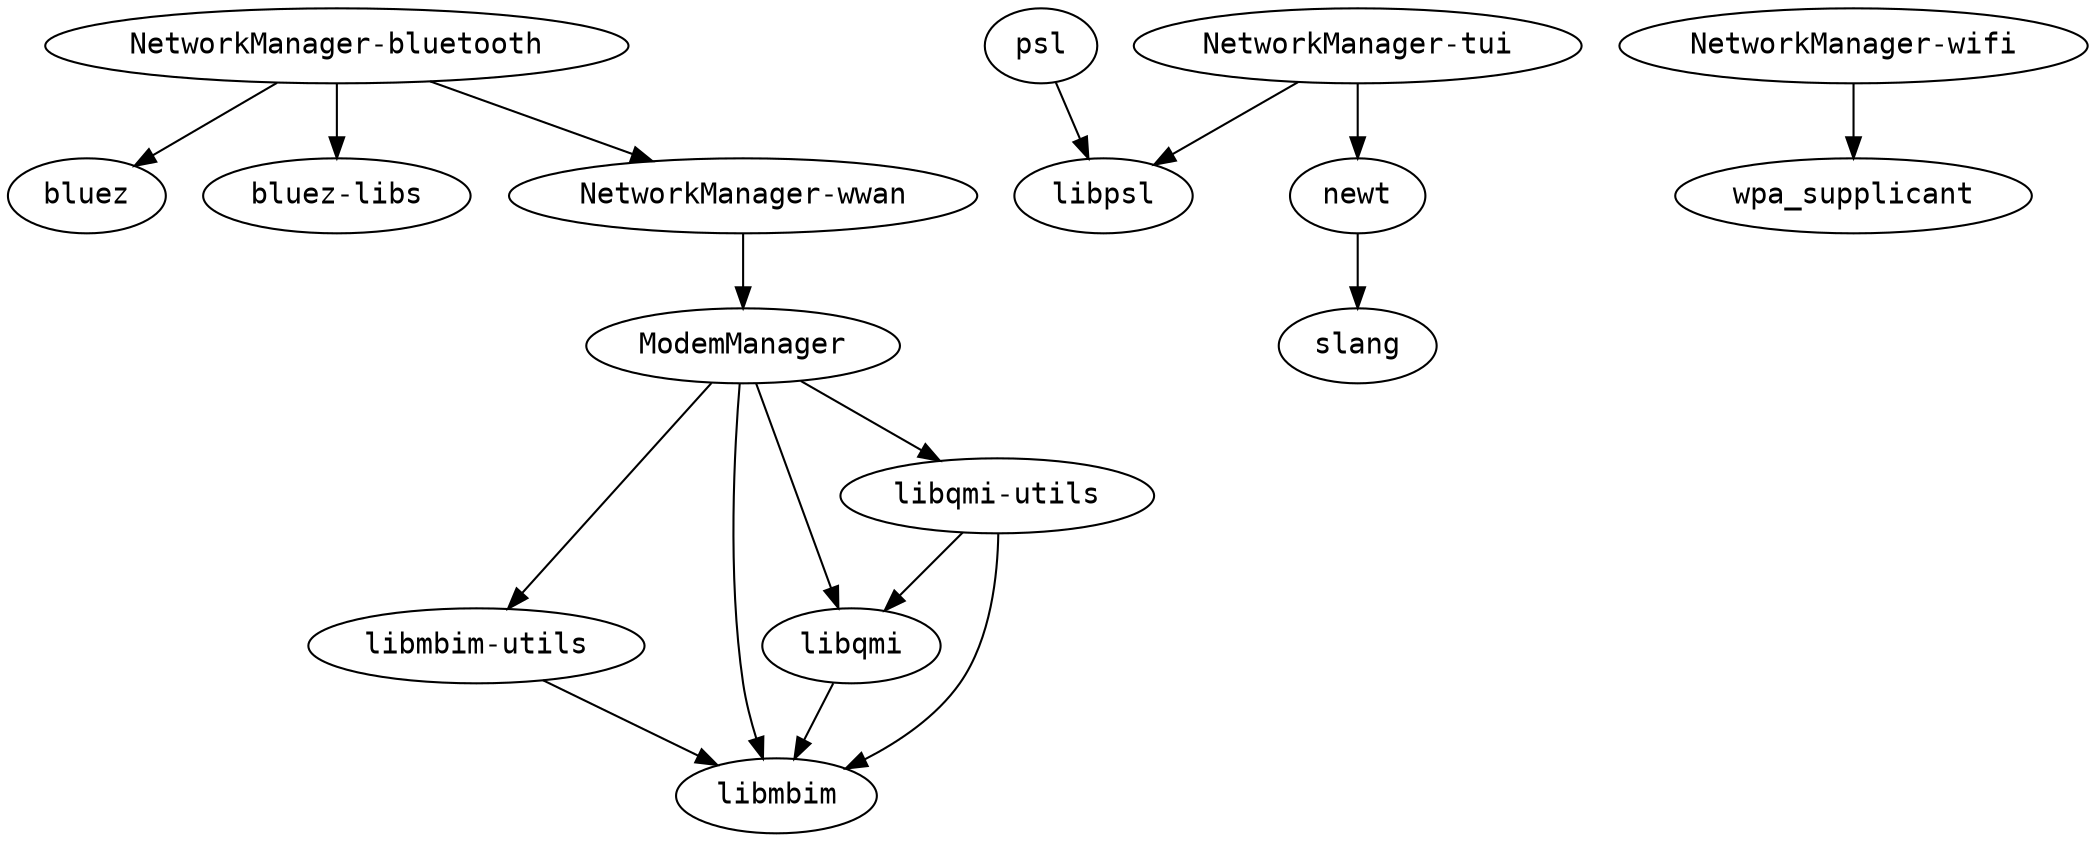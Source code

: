 strict digraph G {
node [fontname=monospace];
  "libmbim-utils" -> "libmbim";
  "libqmi" -> "libmbim";
  "libqmi-utils" -> "libmbim";
  "libqmi-utils" -> "libqmi";
  "ModemManager" -> "libmbim";
  "ModemManager" -> "libmbim-utils";
  "ModemManager" -> "libqmi";
  "ModemManager" -> "libqmi-utils";
  "NetworkManager-bluetooth" -> "bluez";
  "NetworkManager-bluetooth" -> "bluez-libs";
  "NetworkManager-bluetooth" -> "NetworkManager-wwan";
  "NetworkManager-tui" -> "libpsl";
  "NetworkManager-tui" -> "newt";
  "NetworkManager-wifi" -> "wpa_supplicant";
  "NetworkManager-wwan" -> "ModemManager";
  "newt" -> "slang";
  "psl" -> "libpsl";
}
